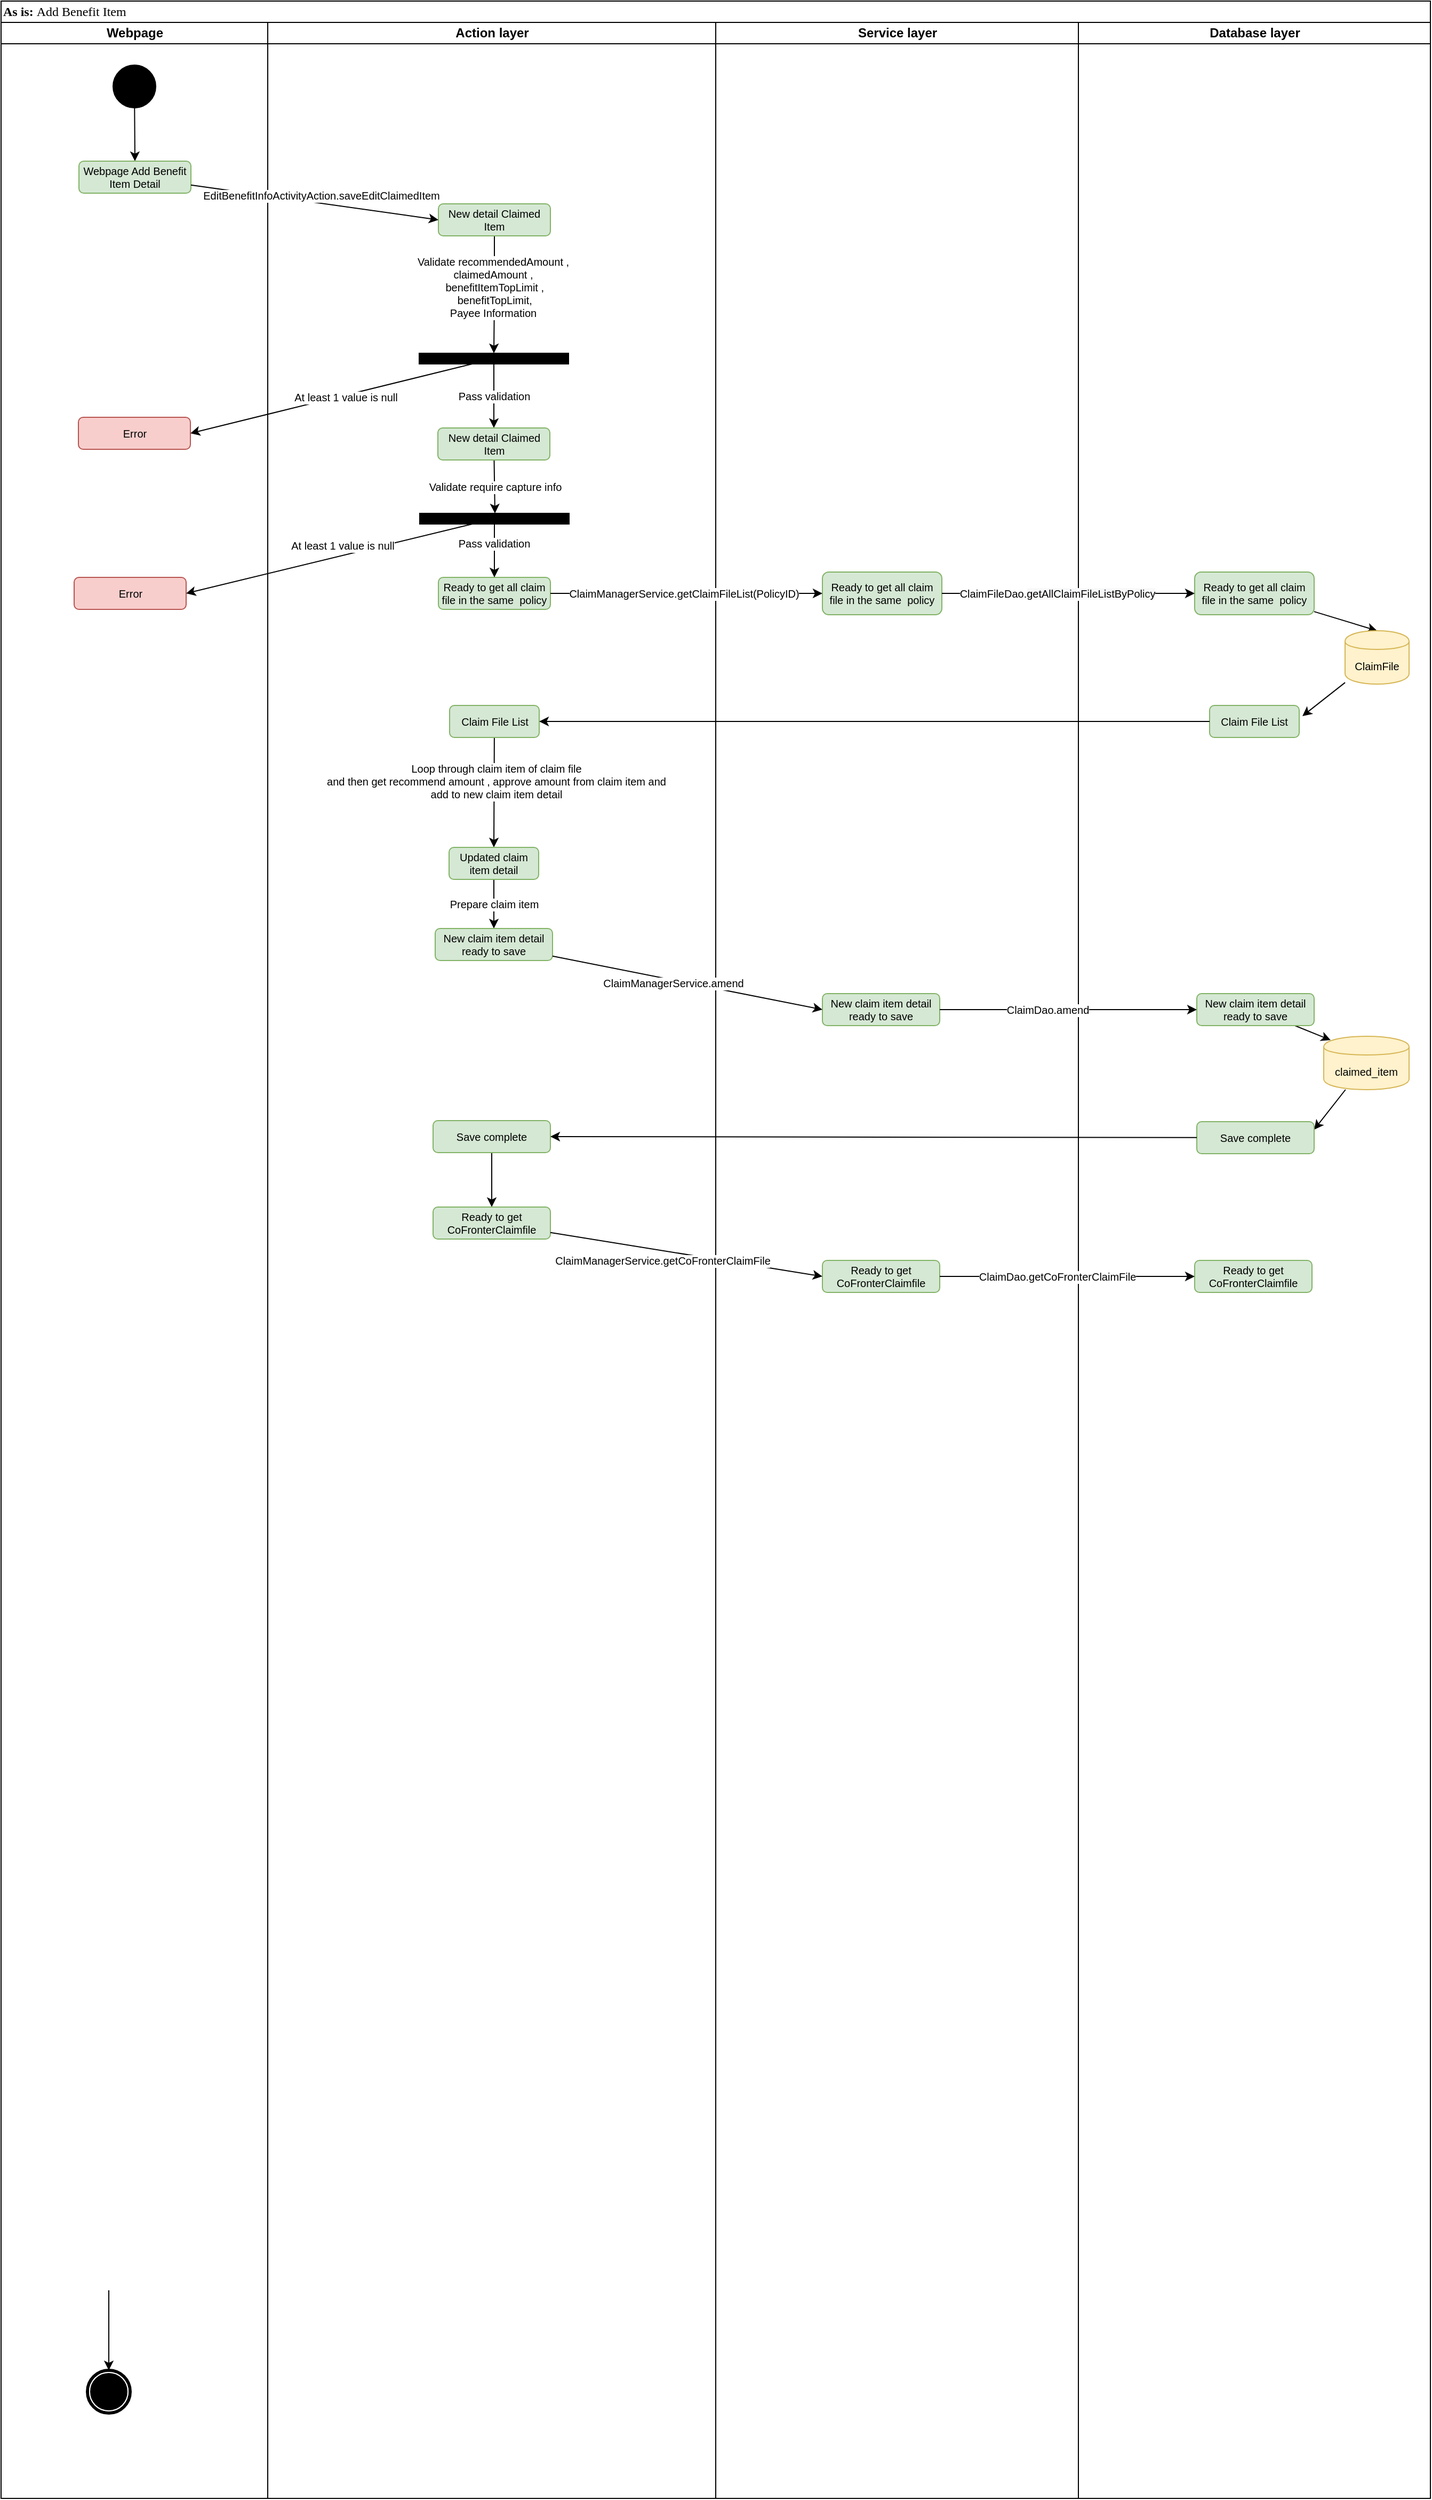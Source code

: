 <mxfile version="11.3.1" type="github" pages="1"><diagram name="Page-1" id="0783ab3e-0a74-02c8-0abd-f7b4e66b4bec"><mxGraphModel dx="1363" dy="840" grid="1" gridSize="10" guides="1" tooltips="1" connect="1" arrows="1" fold="1" page="1" pageScale="1" pageWidth="850" pageHeight="1100" background="#ffffff" math="0" shadow="0"><root><mxCell id="0"/><mxCell id="1" parent="0"/><mxCell id="1c1d494c118603dd-1" value="As is: &lt;span style=&quot;font-weight: normal&quot;&gt;Add Benefit Item&lt;/span&gt;" style="swimlane;html=1;childLayout=stackLayout;startSize=20;rounded=0;shadow=0;comic=0;labelBackgroundColor=none;strokeColor=#000000;strokeWidth=1;fillColor=#ffffff;fontFamily=Verdana;fontSize=12;fontColor=#000000;align=left;" parent="1" vertex="1"><mxGeometry x="40" y="20" width="1340" height="2340" as="geometry"/></mxCell><mxCell id="1c1d494c118603dd-2" value="Webpage" style="swimlane;html=1;startSize=20;" parent="1c1d494c118603dd-1" vertex="1"><mxGeometry y="20" width="250" height="2320" as="geometry"/></mxCell><mxCell id="o6uYyF3r6FIAQzFePDf1-14" style="edgeStyle=none;rounded=0;orthogonalLoop=1;jettySize=auto;html=1;entryX=0.5;entryY=0;entryDx=0;entryDy=0;fontSize=10;" parent="1c1d494c118603dd-2" source="60571a20871a0731-4" target="o6uYyF3r6FIAQzFePDf1-1" edge="1"><mxGeometry relative="1" as="geometry"/></mxCell><mxCell id="60571a20871a0731-4" value="" style="ellipse;whiteSpace=wrap;html=1;rounded=0;shadow=0;comic=0;labelBackgroundColor=none;strokeColor=#000000;strokeWidth=1;fillColor=#000000;fontFamily=Verdana;fontSize=12;fontColor=#000000;align=center;" parent="1c1d494c118603dd-2" vertex="1"><mxGeometry x="105" y="40" width="40" height="40" as="geometry"/></mxCell><mxCell id="o6uYyF3r6FIAQzFePDf1-1" value="Webpage Add Benefit Item Detail" style="rounded=1;whiteSpace=wrap;html=1;fillColor=#d5e8d4;strokeColor=#82b366;fontSize=10;" parent="1c1d494c118603dd-2" vertex="1"><mxGeometry x="73" y="130" width="105" height="30" as="geometry"/></mxCell><mxCell id="o6uYyF3r6FIAQzFePDf1-151" style="edgeStyle=none;rounded=0;orthogonalLoop=1;jettySize=auto;html=1;entryX=0.5;entryY=0;entryDx=0;entryDy=0;fontSize=10;" parent="1c1d494c118603dd-2" target="o6uYyF3r6FIAQzFePDf1-150" edge="1"><mxGeometry relative="1" as="geometry"><mxPoint x="101" y="2125" as="sourcePoint"/></mxGeometry></mxCell><mxCell id="o6uYyF3r6FIAQzFePDf1-150" value="" style="shape=mxgraph.bpmn.shape;html=1;verticalLabelPosition=bottom;labelBackgroundColor=#ffffff;verticalAlign=top;perimeter=ellipsePerimeter;outline=end;symbol=terminate;rounded=0;shadow=0;comic=0;strokeColor=#000000;strokeWidth=1;fillColor=#ffffff;fontFamily=Verdana;fontSize=12;fontColor=#000000;align=center;" parent="1c1d494c118603dd-2" vertex="1"><mxGeometry x="81" y="2200" width="40" height="40" as="geometry"/></mxCell><mxCell id="4uiKt6ms29JhlSO53L4M-8" value="Error" style="rounded=1;whiteSpace=wrap;html=1;fillColor=#f8cecc;strokeColor=#b85450;fontSize=10;" vertex="1" parent="1c1d494c118603dd-2"><mxGeometry x="72.5" y="370" width="105" height="30" as="geometry"/></mxCell><mxCell id="4uiKt6ms29JhlSO53L4M-15" value="Error" style="rounded=1;whiteSpace=wrap;html=1;fillColor=#f8cecc;strokeColor=#b85450;fontSize=10;" vertex="1" parent="1c1d494c118603dd-2"><mxGeometry x="68.5" y="520" width="105" height="30" as="geometry"/></mxCell><mxCell id="1c1d494c118603dd-3" value="Action layer" style="swimlane;html=1;startSize=20;align=center;" parent="1c1d494c118603dd-1" vertex="1"><mxGeometry x="250" y="20" width="420" height="2320" as="geometry"/></mxCell><mxCell id="4uiKt6ms29JhlSO53L4M-3" style="edgeStyle=orthogonalEdgeStyle;rounded=0;orthogonalLoop=1;jettySize=auto;html=1;entryX=0.5;entryY=0;entryDx=0;entryDy=0;" edge="1" parent="1c1d494c118603dd-3" source="o6uYyF3r6FIAQzFePDf1-10" target="4uiKt6ms29JhlSO53L4M-1"><mxGeometry relative="1" as="geometry"/></mxCell><mxCell id="4uiKt6ms29JhlSO53L4M-4" value="Validate&amp;nbsp;recommendedAmount ,&lt;br&gt;claimedAmount ,&lt;br&gt;&amp;nbsp;benefitItemTopLimit ,&lt;br&gt;&amp;nbsp;benefitTopLimit,&lt;br&gt;Payee Information" style="text;html=1;resizable=0;points=[];align=center;verticalAlign=middle;labelBackgroundColor=#ffffff;fontSize=10;" vertex="1" connectable="0" parent="4uiKt6ms29JhlSO53L4M-3"><mxGeometry x="0.012" y="-9" relative="1" as="geometry"><mxPoint x="8" y="-8" as="offset"/></mxGeometry></mxCell><mxCell id="o6uYyF3r6FIAQzFePDf1-10" value="New detail Claimed Item" style="rounded=1;whiteSpace=wrap;html=1;fillColor=#d5e8d4;strokeColor=#82b366;fontSize=10;" parent="1c1d494c118603dd-3" vertex="1"><mxGeometry x="160" y="170" width="105" height="30" as="geometry"/></mxCell><mxCell id="4uiKt6ms29JhlSO53L4M-7" value="Pass validation" style="edgeStyle=orthogonalEdgeStyle;rounded=0;orthogonalLoop=1;jettySize=auto;html=1;entryX=0.5;entryY=0;entryDx=0;entryDy=0;fontSize=10;" edge="1" parent="1c1d494c118603dd-3" source="4uiKt6ms29JhlSO53L4M-1" target="4uiKt6ms29JhlSO53L4M-6"><mxGeometry relative="1" as="geometry"/></mxCell><mxCell id="4uiKt6ms29JhlSO53L4M-1" value="" style="rounded=0;whiteSpace=wrap;html=1;fillColor=#000000;" vertex="1" parent="1c1d494c118603dd-3"><mxGeometry x="142" y="310" width="140" height="10" as="geometry"/></mxCell><mxCell id="4uiKt6ms29JhlSO53L4M-12" value="Validate require capture info" style="edgeStyle=none;rounded=0;orthogonalLoop=1;jettySize=auto;html=1;fontSize=10;" edge="1" parent="1c1d494c118603dd-3" source="4uiKt6ms29JhlSO53L4M-6"><mxGeometry relative="1" as="geometry"><mxPoint x="213" y="460" as="targetPoint"/></mxGeometry></mxCell><mxCell id="4uiKt6ms29JhlSO53L4M-6" value="New detail Claimed Item" style="rounded=1;whiteSpace=wrap;html=1;fillColor=#d5e8d4;strokeColor=#82b366;fontSize=10;" vertex="1" parent="1c1d494c118603dd-3"><mxGeometry x="159.5" y="380" width="105" height="30" as="geometry"/></mxCell><mxCell id="4uiKt6ms29JhlSO53L4M-11" value="Ready to get all claim file in the same&amp;nbsp; policy" style="rounded=1;whiteSpace=wrap;html=1;fillColor=#d5e8d4;strokeColor=#82b366;fontSize=10;" vertex="1" parent="1c1d494c118603dd-3"><mxGeometry x="160" y="520" width="105" height="30" as="geometry"/></mxCell><mxCell id="4uiKt6ms29JhlSO53L4M-14" style="edgeStyle=none;rounded=0;orthogonalLoop=1;jettySize=auto;html=1;entryX=0.5;entryY=0;entryDx=0;entryDy=0;fontSize=10;" edge="1" parent="1c1d494c118603dd-3" source="4uiKt6ms29JhlSO53L4M-13" target="4uiKt6ms29JhlSO53L4M-11"><mxGeometry relative="1" as="geometry"/></mxCell><mxCell id="4uiKt6ms29JhlSO53L4M-19" value="Pass validation" style="text;html=1;resizable=0;points=[];align=center;verticalAlign=middle;labelBackgroundColor=#ffffff;fontSize=10;" vertex="1" connectable="0" parent="4uiKt6ms29JhlSO53L4M-14"><mxGeometry x="-0.295" y="-1" relative="1" as="geometry"><mxPoint as="offset"/></mxGeometry></mxCell><mxCell id="4uiKt6ms29JhlSO53L4M-13" value="" style="rounded=0;whiteSpace=wrap;html=1;fillColor=#000000;" vertex="1" parent="1c1d494c118603dd-3"><mxGeometry x="142.5" y="460" width="140" height="10" as="geometry"/></mxCell><mxCell id="4uiKt6ms29JhlSO53L4M-35" style="edgeStyle=none;rounded=0;orthogonalLoop=1;jettySize=auto;html=1;fontSize=10;entryX=0.5;entryY=0;entryDx=0;entryDy=0;" edge="1" parent="1c1d494c118603dd-3" source="4uiKt6ms29JhlSO53L4M-32" target="4uiKt6ms29JhlSO53L4M-34"><mxGeometry relative="1" as="geometry"><mxPoint x="213" y="799" as="targetPoint"/></mxGeometry></mxCell><mxCell id="4uiKt6ms29JhlSO53L4M-36" value="Loop through claim item of claim file&lt;br&gt;and then get recommend amount , approve amount from claim item and &lt;br&gt;add to new claim item detail" style="text;html=1;resizable=0;points=[];align=center;verticalAlign=middle;labelBackgroundColor=#ffffff;fontSize=10;" vertex="1" connectable="0" parent="4uiKt6ms29JhlSO53L4M-35"><mxGeometry x="-0.217" y="1" relative="1" as="geometry"><mxPoint as="offset"/></mxGeometry></mxCell><mxCell id="4uiKt6ms29JhlSO53L4M-32" value="Claim File List" style="rounded=1;whiteSpace=wrap;html=1;fillColor=#d5e8d4;strokeColor=#82b366;fontSize=10;" vertex="1" parent="1c1d494c118603dd-3"><mxGeometry x="170.5" y="640" width="84" height="30" as="geometry"/></mxCell><mxCell id="4uiKt6ms29JhlSO53L4M-42" value="Prepare claim item" style="edgeStyle=none;rounded=0;orthogonalLoop=1;jettySize=auto;html=1;entryX=0.5;entryY=0;entryDx=0;entryDy=0;fontSize=10;" edge="1" parent="1c1d494c118603dd-3" source="4uiKt6ms29JhlSO53L4M-34" target="4uiKt6ms29JhlSO53L4M-41"><mxGeometry relative="1" as="geometry"/></mxCell><mxCell id="4uiKt6ms29JhlSO53L4M-34" value="Updated claim item detail" style="rounded=1;whiteSpace=wrap;html=1;fillColor=#d5e8d4;strokeColor=#82b366;fontSize=10;" vertex="1" parent="1c1d494c118603dd-3"><mxGeometry x="170" y="773" width="84" height="30" as="geometry"/></mxCell><mxCell id="4uiKt6ms29JhlSO53L4M-41" value="New claim item detail ready to save" style="rounded=1;whiteSpace=wrap;html=1;fillColor=#d5e8d4;strokeColor=#82b366;fontSize=10;" vertex="1" parent="1c1d494c118603dd-3"><mxGeometry x="157" y="849" width="110" height="30" as="geometry"/></mxCell><mxCell id="4uiKt6ms29JhlSO53L4M-57" style="edgeStyle=none;rounded=0;orthogonalLoop=1;jettySize=auto;html=1;entryX=0.5;entryY=0;entryDx=0;entryDy=0;fontSize=10;" edge="1" parent="1c1d494c118603dd-3" source="4uiKt6ms29JhlSO53L4M-54" target="4uiKt6ms29JhlSO53L4M-56"><mxGeometry relative="1" as="geometry"/></mxCell><mxCell id="4uiKt6ms29JhlSO53L4M-54" value="Save complete" style="rounded=1;whiteSpace=wrap;html=1;fillColor=#d5e8d4;strokeColor=#82b366;fontSize=10;" vertex="1" parent="1c1d494c118603dd-3"><mxGeometry x="155" y="1029" width="110" height="30" as="geometry"/></mxCell><mxCell id="4uiKt6ms29JhlSO53L4M-56" value="Ready to get CoFronterClaimfile" style="rounded=1;whiteSpace=wrap;html=1;fillColor=#d5e8d4;strokeColor=#82b366;fontSize=10;" vertex="1" parent="1c1d494c118603dd-3"><mxGeometry x="155" y="1110" width="110" height="30" as="geometry"/></mxCell><mxCell id="1c1d494c118603dd-4" value="Service layer" style="swimlane;html=1;startSize=20;" parent="1c1d494c118603dd-1" vertex="1"><mxGeometry x="670" y="20" width="340" height="2320" as="geometry"/></mxCell><mxCell id="4uiKt6ms29JhlSO53L4M-20" value="Ready to get all claim file in the same&amp;nbsp; policy" style="rounded=1;whiteSpace=wrap;html=1;fillColor=#d5e8d4;strokeColor=#82b366;fontSize=10;" vertex="1" parent="1c1d494c118603dd-4"><mxGeometry x="100" y="515" width="112" height="40" as="geometry"/></mxCell><mxCell id="4uiKt6ms29JhlSO53L4M-43" value="New claim item detail ready to save" style="rounded=1;whiteSpace=wrap;html=1;fillColor=#d5e8d4;strokeColor=#82b366;fontSize=10;" vertex="1" parent="1c1d494c118603dd-4"><mxGeometry x="100" y="910" width="110" height="30" as="geometry"/></mxCell><mxCell id="4uiKt6ms29JhlSO53L4M-58" value="Ready to get CoFronterClaimfile" style="rounded=1;whiteSpace=wrap;html=1;fillColor=#d5e8d4;strokeColor=#82b366;fontSize=10;" vertex="1" parent="1c1d494c118603dd-4"><mxGeometry x="100" y="1160" width="110" height="30" as="geometry"/></mxCell><mxCell id="o6uYyF3r6FIAQzFePDf1-11" style="rounded=0;orthogonalLoop=1;jettySize=auto;html=1;entryX=0;entryY=0.5;entryDx=0;entryDy=0;fontSize=10;strokeColor=none;" parent="1c1d494c118603dd-1" source="o6uYyF3r6FIAQzFePDf1-1" target="o6uYyF3r6FIAQzFePDf1-10" edge="1"><mxGeometry relative="1" as="geometry"/></mxCell><mxCell id="o6uYyF3r6FIAQzFePDf1-12" style="edgeStyle=none;rounded=0;orthogonalLoop=1;jettySize=auto;html=1;entryX=0;entryY=0.5;entryDx=0;entryDy=0;fontSize=10;" parent="1c1d494c118603dd-1" source="o6uYyF3r6FIAQzFePDf1-1" target="o6uYyF3r6FIAQzFePDf1-10" edge="1"><mxGeometry relative="1" as="geometry"/></mxCell><mxCell id="o6uYyF3r6FIAQzFePDf1-13" value="EditBenefitInfoActivityAction.saveEditClaimedItem" style="text;html=1;resizable=0;points=[];align=center;verticalAlign=middle;labelBackgroundColor=#ffffff;fontSize=10;" parent="o6uYyF3r6FIAQzFePDf1-12" vertex="1" connectable="0"><mxGeometry x="-0.441" relative="1" as="geometry"><mxPoint x="57" as="offset"/></mxGeometry></mxCell><mxCell id="o6uYyF3r6FIAQzFePDf1-32" value="Database layer" style="swimlane;html=1;startSize=20;" parent="1c1d494c118603dd-1" vertex="1"><mxGeometry x="1010" y="20" width="330" height="2320" as="geometry"/></mxCell><mxCell id="4uiKt6ms29JhlSO53L4M-29" style="edgeStyle=none;rounded=0;orthogonalLoop=1;jettySize=auto;html=1;entryX=0.5;entryY=0;entryDx=0;entryDy=0;fontSize=10;" edge="1" parent="o6uYyF3r6FIAQzFePDf1-32" source="4uiKt6ms29JhlSO53L4M-25" target="4uiKt6ms29JhlSO53L4M-28"><mxGeometry relative="1" as="geometry"/></mxCell><mxCell id="4uiKt6ms29JhlSO53L4M-25" value="Ready to get all claim file in the same&amp;nbsp; policy" style="rounded=1;whiteSpace=wrap;html=1;fillColor=#d5e8d4;strokeColor=#82b366;fontSize=10;" vertex="1" parent="o6uYyF3r6FIAQzFePDf1-32"><mxGeometry x="109" y="515" width="112" height="40" as="geometry"/></mxCell><mxCell id="4uiKt6ms29JhlSO53L4M-28" value="ClaimFile" style="shape=cylinder;whiteSpace=wrap;html=1;boundedLbl=1;backgroundOutline=1;strokeColor=#d6b656;fillColor=#fff2cc;fontSize=10;align=center;" vertex="1" parent="o6uYyF3r6FIAQzFePDf1-32"><mxGeometry x="250" y="570" width="60" height="50" as="geometry"/></mxCell><mxCell id="4uiKt6ms29JhlSO53L4M-30" value="Claim File List" style="rounded=1;whiteSpace=wrap;html=1;fillColor=#d5e8d4;strokeColor=#82b366;fontSize=10;" vertex="1" parent="o6uYyF3r6FIAQzFePDf1-32"><mxGeometry x="123" y="640" width="84" height="30" as="geometry"/></mxCell><mxCell id="4uiKt6ms29JhlSO53L4M-51" style="edgeStyle=none;rounded=0;orthogonalLoop=1;jettySize=auto;html=1;entryX=0.081;entryY=0.072;entryDx=0;entryDy=0;fontSize=10;entryPerimeter=0;" edge="1" parent="o6uYyF3r6FIAQzFePDf1-32" source="4uiKt6ms29JhlSO53L4M-46" target="4uiKt6ms29JhlSO53L4M-50"><mxGeometry relative="1" as="geometry"/></mxCell><mxCell id="4uiKt6ms29JhlSO53L4M-46" value="New claim item detail ready to save" style="rounded=1;whiteSpace=wrap;html=1;fillColor=#d5e8d4;strokeColor=#82b366;fontSize=10;" vertex="1" parent="o6uYyF3r6FIAQzFePDf1-32"><mxGeometry x="111" y="910" width="110" height="30" as="geometry"/></mxCell><mxCell id="4uiKt6ms29JhlSO53L4M-53" style="edgeStyle=none;rounded=0;orthogonalLoop=1;jettySize=auto;html=1;entryX=1;entryY=0.25;entryDx=0;entryDy=0;fontSize=10;" edge="1" parent="o6uYyF3r6FIAQzFePDf1-32" source="4uiKt6ms29JhlSO53L4M-50" target="4uiKt6ms29JhlSO53L4M-52"><mxGeometry relative="1" as="geometry"/></mxCell><mxCell id="4uiKt6ms29JhlSO53L4M-50" value="claimed_item" style="shape=cylinder;whiteSpace=wrap;html=1;boundedLbl=1;backgroundOutline=1;strokeColor=#d6b656;fillColor=#fff2cc;fontSize=10;align=center;" vertex="1" parent="o6uYyF3r6FIAQzFePDf1-32"><mxGeometry x="230" y="950" width="80" height="50" as="geometry"/></mxCell><mxCell id="4uiKt6ms29JhlSO53L4M-52" value="Save complete" style="rounded=1;whiteSpace=wrap;html=1;fillColor=#d5e8d4;strokeColor=#82b366;fontSize=10;" vertex="1" parent="o6uYyF3r6FIAQzFePDf1-32"><mxGeometry x="111" y="1030" width="110" height="30" as="geometry"/></mxCell><mxCell id="4uiKt6ms29JhlSO53L4M-61" value="Ready to get CoFronterClaimfile" style="rounded=1;whiteSpace=wrap;html=1;fillColor=#d5e8d4;strokeColor=#82b366;fontSize=10;" vertex="1" parent="o6uYyF3r6FIAQzFePDf1-32"><mxGeometry x="109" y="1160" width="110" height="30" as="geometry"/></mxCell><mxCell id="4uiKt6ms29JhlSO53L4M-9" style="rounded=0;orthogonalLoop=1;jettySize=auto;html=1;entryX=1;entryY=0.5;entryDx=0;entryDy=0;fontSize=10;" edge="1" parent="1c1d494c118603dd-1" source="4uiKt6ms29JhlSO53L4M-1" target="4uiKt6ms29JhlSO53L4M-8"><mxGeometry relative="1" as="geometry"/></mxCell><mxCell id="4uiKt6ms29JhlSO53L4M-10" value="At least 1 value is null" style="text;html=1;resizable=0;points=[];align=center;verticalAlign=middle;labelBackgroundColor=#ffffff;fontSize=10;" vertex="1" connectable="0" parent="4uiKt6ms29JhlSO53L4M-9"><mxGeometry x="-0.098" y="2" relative="1" as="geometry"><mxPoint as="offset"/></mxGeometry></mxCell><mxCell id="4uiKt6ms29JhlSO53L4M-16" style="edgeStyle=none;rounded=0;orthogonalLoop=1;jettySize=auto;html=1;entryX=1;entryY=0.5;entryDx=0;entryDy=0;fontSize=10;" edge="1" parent="1c1d494c118603dd-1" source="4uiKt6ms29JhlSO53L4M-13" target="4uiKt6ms29JhlSO53L4M-15"><mxGeometry relative="1" as="geometry"/></mxCell><mxCell id="4uiKt6ms29JhlSO53L4M-17" value="At least 1 value is null" style="text;html=1;resizable=0;points=[];align=center;verticalAlign=middle;labelBackgroundColor=#ffffff;fontSize=10;" vertex="1" connectable="0" parent="4uiKt6ms29JhlSO53L4M-16"><mxGeometry x="0.076" relative="1" as="geometry"><mxPoint x="22.5" y="-15" as="offset"/></mxGeometry></mxCell><mxCell id="4uiKt6ms29JhlSO53L4M-21" style="edgeStyle=none;rounded=0;orthogonalLoop=1;jettySize=auto;html=1;entryX=0;entryY=0.5;entryDx=0;entryDy=0;fontSize=10;" edge="1" parent="1c1d494c118603dd-1" source="4uiKt6ms29JhlSO53L4M-11" target="4uiKt6ms29JhlSO53L4M-20"><mxGeometry relative="1" as="geometry"/></mxCell><mxCell id="4uiKt6ms29JhlSO53L4M-22" value="ClaimManagerService.getClaimFileList(PolicyID)" style="text;html=1;resizable=0;points=[];align=center;verticalAlign=middle;labelBackgroundColor=#ffffff;fontSize=10;" vertex="1" connectable="0" parent="4uiKt6ms29JhlSO53L4M-21"><mxGeometry x="-0.362" y="-2" relative="1" as="geometry"><mxPoint x="43.5" y="-2" as="offset"/></mxGeometry></mxCell><mxCell id="4uiKt6ms29JhlSO53L4M-26" style="edgeStyle=none;rounded=0;orthogonalLoop=1;jettySize=auto;html=1;entryX=0;entryY=0.5;entryDx=0;entryDy=0;fontSize=10;" edge="1" parent="1c1d494c118603dd-1" source="4uiKt6ms29JhlSO53L4M-20" target="4uiKt6ms29JhlSO53L4M-25"><mxGeometry relative="1" as="geometry"/></mxCell><mxCell id="4uiKt6ms29JhlSO53L4M-27" value="ClaimFileDao.&lt;span style=&quot;text-align: left ; background-color: rgb(248 , 249 , 250)&quot;&gt;getAllClaimFileListByPolicy&lt;/span&gt;" style="text;html=1;resizable=0;points=[];align=center;verticalAlign=middle;labelBackgroundColor=#ffffff;fontSize=10;" vertex="1" connectable="0" parent="4uiKt6ms29JhlSO53L4M-26"><mxGeometry x="-0.662" y="-2" relative="1" as="geometry"><mxPoint x="68" y="-2" as="offset"/></mxGeometry></mxCell><mxCell id="4uiKt6ms29JhlSO53L4M-33" style="edgeStyle=none;rounded=0;orthogonalLoop=1;jettySize=auto;html=1;entryX=1;entryY=0.5;entryDx=0;entryDy=0;fontSize=10;" edge="1" parent="1c1d494c118603dd-1" source="4uiKt6ms29JhlSO53L4M-30" target="4uiKt6ms29JhlSO53L4M-32"><mxGeometry relative="1" as="geometry"/></mxCell><mxCell id="4uiKt6ms29JhlSO53L4M-44" style="edgeStyle=none;rounded=0;orthogonalLoop=1;jettySize=auto;html=1;entryX=0;entryY=0.5;entryDx=0;entryDy=0;fontSize=10;" edge="1" parent="1c1d494c118603dd-1" source="4uiKt6ms29JhlSO53L4M-41" target="4uiKt6ms29JhlSO53L4M-43"><mxGeometry relative="1" as="geometry"/></mxCell><mxCell id="4uiKt6ms29JhlSO53L4M-45" value="ClaimManagerService.amend" style="text;html=1;resizable=0;points=[];align=center;verticalAlign=middle;labelBackgroundColor=#ffffff;fontSize=10;" vertex="1" connectable="0" parent="4uiKt6ms29JhlSO53L4M-44"><mxGeometry x="-0.258" y="-4" relative="1" as="geometry"><mxPoint x="20" y="2.5" as="offset"/></mxGeometry></mxCell><mxCell id="4uiKt6ms29JhlSO53L4M-47" style="edgeStyle=none;rounded=0;orthogonalLoop=1;jettySize=auto;html=1;entryX=0;entryY=0.5;entryDx=0;entryDy=0;fontSize=10;" edge="1" parent="1c1d494c118603dd-1" source="4uiKt6ms29JhlSO53L4M-43" target="4uiKt6ms29JhlSO53L4M-46"><mxGeometry relative="1" as="geometry"/></mxCell><mxCell id="4uiKt6ms29JhlSO53L4M-49" value="ClaimDao.amend" style="text;html=1;resizable=0;points=[];align=center;verticalAlign=middle;labelBackgroundColor=#ffffff;fontSize=10;" vertex="1" connectable="0" parent="4uiKt6ms29JhlSO53L4M-47"><mxGeometry x="-0.611" y="2" relative="1" as="geometry"><mxPoint x="53.5" y="2" as="offset"/></mxGeometry></mxCell><mxCell id="4uiKt6ms29JhlSO53L4M-55" style="edgeStyle=none;rounded=0;orthogonalLoop=1;jettySize=auto;html=1;entryX=1;entryY=0.5;entryDx=0;entryDy=0;fontSize=10;" edge="1" parent="1c1d494c118603dd-1" source="4uiKt6ms29JhlSO53L4M-52" target="4uiKt6ms29JhlSO53L4M-54"><mxGeometry relative="1" as="geometry"/></mxCell><mxCell id="4uiKt6ms29JhlSO53L4M-59" style="edgeStyle=none;rounded=0;orthogonalLoop=1;jettySize=auto;html=1;entryX=0;entryY=0.5;entryDx=0;entryDy=0;fontSize=10;" edge="1" parent="1c1d494c118603dd-1" source="4uiKt6ms29JhlSO53L4M-56" target="4uiKt6ms29JhlSO53L4M-58"><mxGeometry relative="1" as="geometry"/></mxCell><mxCell id="4uiKt6ms29JhlSO53L4M-60" value="ClaimManagerService.getCoFronterClaimFile" style="text;html=1;resizable=0;points=[];align=center;verticalAlign=middle;labelBackgroundColor=#ffffff;fontSize=10;" vertex="1" connectable="0" parent="4uiKt6ms29JhlSO53L4M-59"><mxGeometry x="-0.464" y="-1" relative="1" as="geometry"><mxPoint x="37" y="14" as="offset"/></mxGeometry></mxCell><mxCell id="4uiKt6ms29JhlSO53L4M-62" style="edgeStyle=none;rounded=0;orthogonalLoop=1;jettySize=auto;html=1;entryX=0;entryY=0.5;entryDx=0;entryDy=0;fontSize=10;" edge="1" parent="1c1d494c118603dd-1" source="4uiKt6ms29JhlSO53L4M-58" target="4uiKt6ms29JhlSO53L4M-61"><mxGeometry relative="1" as="geometry"/></mxCell><mxCell id="4uiKt6ms29JhlSO53L4M-63" value="ClaimDao.getCoFronterClaimFile" style="text;html=1;resizable=0;points=[];align=center;verticalAlign=middle;labelBackgroundColor=#ffffff;fontSize=10;" vertex="1" connectable="0" parent="4uiKt6ms29JhlSO53L4M-62"><mxGeometry x="-0.227" y="-1" relative="1" as="geometry"><mxPoint x="17.5" y="-1" as="offset"/></mxGeometry></mxCell><mxCell id="4uiKt6ms29JhlSO53L4M-31" style="edgeStyle=none;rounded=0;orthogonalLoop=1;jettySize=auto;html=1;fontSize=10;" edge="1" parent="1" source="4uiKt6ms29JhlSO53L4M-28"><mxGeometry relative="1" as="geometry"><mxPoint x="1260" y="690" as="targetPoint"/></mxGeometry></mxCell></root></mxGraphModel></diagram></mxfile>